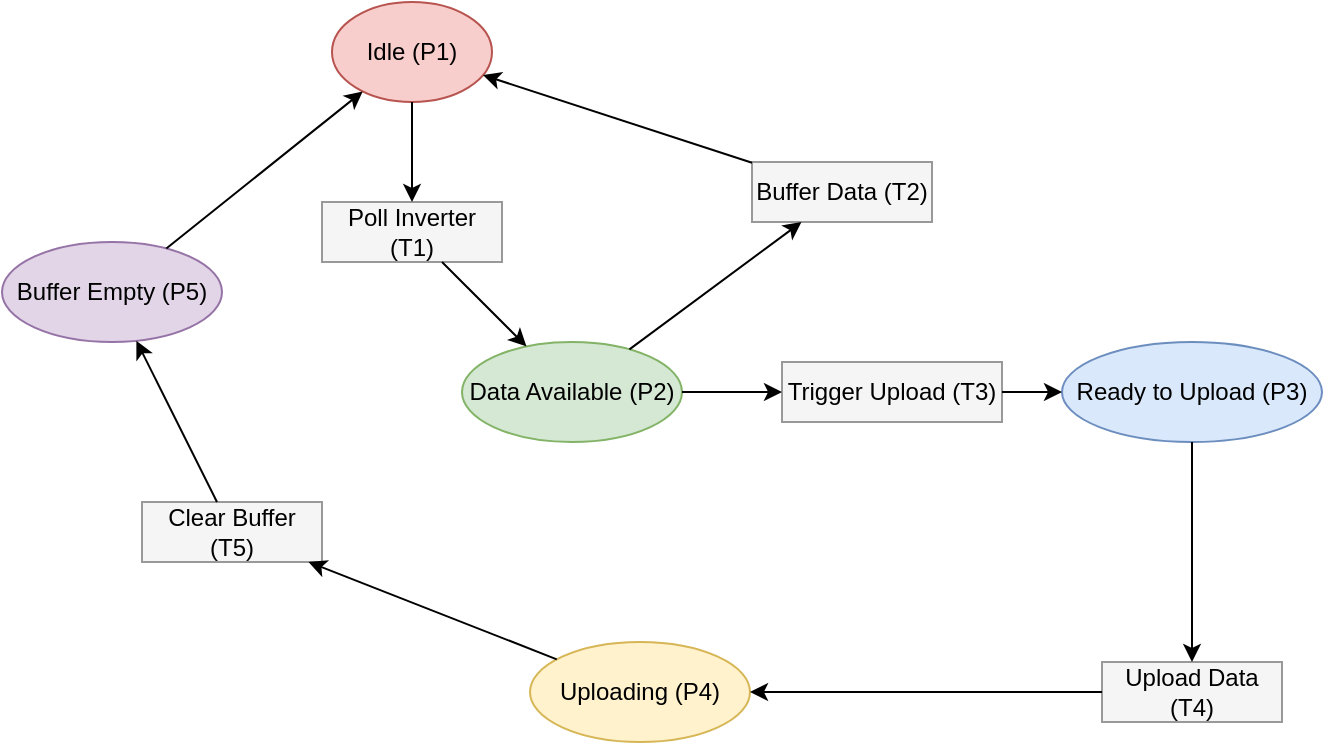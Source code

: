 <mxfile>
    <diagram id="EcoWattPetriNet" name="PetriNet">
        <mxGraphModel dx="808" dy="787" grid="1" gridSize="10" guides="1" tooltips="1" connect="1" arrows="1" fold="1" page="1" pageScale="1" pageWidth="827" pageHeight="1169" math="0" shadow="0">
            <root>
                <mxCell id="0"/>
                <mxCell id="1" parent="0"/>
                <mxCell id="P1" value="Idle (P1)" style="ellipse;whiteSpace=wrap;html=1;fillColor=#f8cecc;strokeColor=#b85450;" parent="1" vertex="1">
                    <mxGeometry x="205" y="10" width="80" height="50" as="geometry"/>
                </mxCell>
                <mxCell id="P2" value="Data Available (P2)" style="ellipse;whiteSpace=wrap;html=1;fillColor=#d5e8d4;strokeColor=#82b366;" parent="1" vertex="1">
                    <mxGeometry x="270" y="180" width="110" height="50" as="geometry"/>
                </mxCell>
                <mxCell id="P3" value="Ready to Upload (P3)" style="ellipse;whiteSpace=wrap;html=1;fillColor=#dae8fc;strokeColor=#6c8ebf;" parent="1" vertex="1">
                    <mxGeometry x="570" y="180" width="130" height="50" as="geometry"/>
                </mxCell>
                <mxCell id="P4" value="Uploading (P4)" style="ellipse;whiteSpace=wrap;html=1;fillColor=#fff2cc;strokeColor=#d6b656;" parent="1" vertex="1">
                    <mxGeometry x="304" y="330" width="110" height="50" as="geometry"/>
                </mxCell>
                <mxCell id="P5" value="Buffer Empty (P5)" style="ellipse;whiteSpace=wrap;html=1;fillColor=#e1d5e7;strokeColor=#9673a6;" parent="1" vertex="1">
                    <mxGeometry x="40" y="130" width="110" height="50" as="geometry"/>
                </mxCell>
                <mxCell id="T1" value="Poll Inverter (T1)" style="rectangle;whiteSpace=wrap;html=1;fillColor=#f5f5f5;strokeColor=#999999;" parent="1" vertex="1">
                    <mxGeometry x="200" y="110" width="90" height="30" as="geometry"/>
                </mxCell>
                <mxCell id="T2" value="Buffer Data (T2)" style="rectangle;whiteSpace=wrap;html=1;fillColor=#f5f5f5;strokeColor=#999999;" parent="1" vertex="1">
                    <mxGeometry x="415" y="90" width="90" height="30" as="geometry"/>
                </mxCell>
                <mxCell id="T3" value="Trigger Upload (T3)" style="rectangle;whiteSpace=wrap;html=1;fillColor=#f5f5f5;strokeColor=#999999;" parent="1" vertex="1">
                    <mxGeometry x="430" y="190" width="110" height="30" as="geometry"/>
                </mxCell>
                <mxCell id="T4" value="Upload Data (T4)" style="rectangle;whiteSpace=wrap;html=1;fillColor=#f5f5f5;strokeColor=#999999;" parent="1" vertex="1">
                    <mxGeometry x="590" y="340" width="90" height="30" as="geometry"/>
                </mxCell>
                <mxCell id="T5" value="Clear Buffer (T5)" style="rectangle;whiteSpace=wrap;html=1;fillColor=#f5f5f5;strokeColor=#999999;" parent="1" vertex="1">
                    <mxGeometry x="110" y="260" width="90" height="30" as="geometry"/>
                </mxCell>
                <mxCell id="e1" parent="1" source="P1" target="T1" edge="1">
                    <mxGeometry relative="1" as="geometry"/>
                </mxCell>
                <mxCell id="e2" parent="1" source="T1" target="P2" edge="1">
                    <mxGeometry relative="1" as="geometry"/>
                </mxCell>
                <mxCell id="e3" parent="1" source="P2" target="T2" edge="1">
                    <mxGeometry relative="1" as="geometry"/>
                </mxCell>
                <mxCell id="e4" parent="1" source="T2" target="P1" edge="1">
                    <mxGeometry relative="1" as="geometry"/>
                </mxCell>
                <mxCell id="e5" parent="1" source="P2" target="T3" edge="1">
                    <mxGeometry relative="1" as="geometry"/>
                </mxCell>
                <mxCell id="e6" parent="1" source="T3" target="P3" edge="1">
                    <mxGeometry relative="1" as="geometry"/>
                </mxCell>
                <mxCell id="e7" parent="1" source="P3" target="T4" edge="1">
                    <mxGeometry relative="1" as="geometry"/>
                </mxCell>
                <mxCell id="e8" parent="1" source="T4" target="P4" edge="1">
                    <mxGeometry relative="1" as="geometry"/>
                </mxCell>
                <mxCell id="e9" parent="1" source="P4" target="T5" edge="1">
                    <mxGeometry relative="1" as="geometry"/>
                </mxCell>
                <mxCell id="e10" parent="1" source="T5" target="P5" edge="1">
                    <mxGeometry relative="1" as="geometry"/>
                </mxCell>
                <mxCell id="e11" parent="1" source="P5" target="P1" edge="1">
                    <mxGeometry relative="1" as="geometry"/>
                </mxCell>
            </root>
        </mxGraphModel>
    </diagram>
</mxfile>